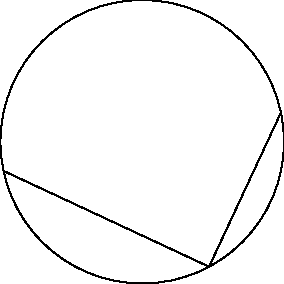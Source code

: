 unitsize(1cm);

draw(circle((3/2, 2), 5/2));
path p = (3,0) -- (0,0) -- (0,4);
draw(rotate(65, (3/2, 2)) * p);